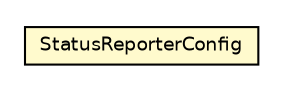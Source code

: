 #!/usr/local/bin/dot
#
# Class diagram 
# Generated by UMLGraph version R5_6 (http://www.umlgraph.org/)
#

digraph G {
	edge [fontname="Helvetica",fontsize=10,labelfontname="Helvetica",labelfontsize=10];
	node [fontname="Helvetica",fontsize=10,shape=plaintext];
	nodesep=0.25;
	ranksep=0.5;
	// net.ljcomputing.sr.configuration.StatusReporterConfig
	c1269 [label=<<table title="net.ljcomputing.sr.configuration.StatusReporterConfig" border="0" cellborder="1" cellspacing="0" cellpadding="2" port="p" bgcolor="lemonChiffon" href="./StatusReporterConfig.html">
		<tr><td><table border="0" cellspacing="0" cellpadding="1">
<tr><td align="center" balign="center"> StatusReporterConfig </td></tr>
		</table></td></tr>
		</table>>, URL="./StatusReporterConfig.html", fontname="Helvetica", fontcolor="black", fontsize=9.0];
}

